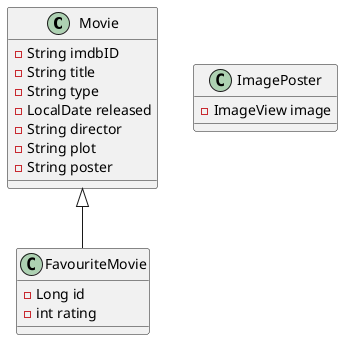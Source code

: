 @startuml
class Movie {
- String imdbID
- String title
- String type
- LocalDate released
- String director
- String plot
- String poster
}
class FavouriteMovie {
- Long id
- int rating
}
class ImagePoster {
- ImageView image
}


Movie <|-- FavouriteMovie
@enduml